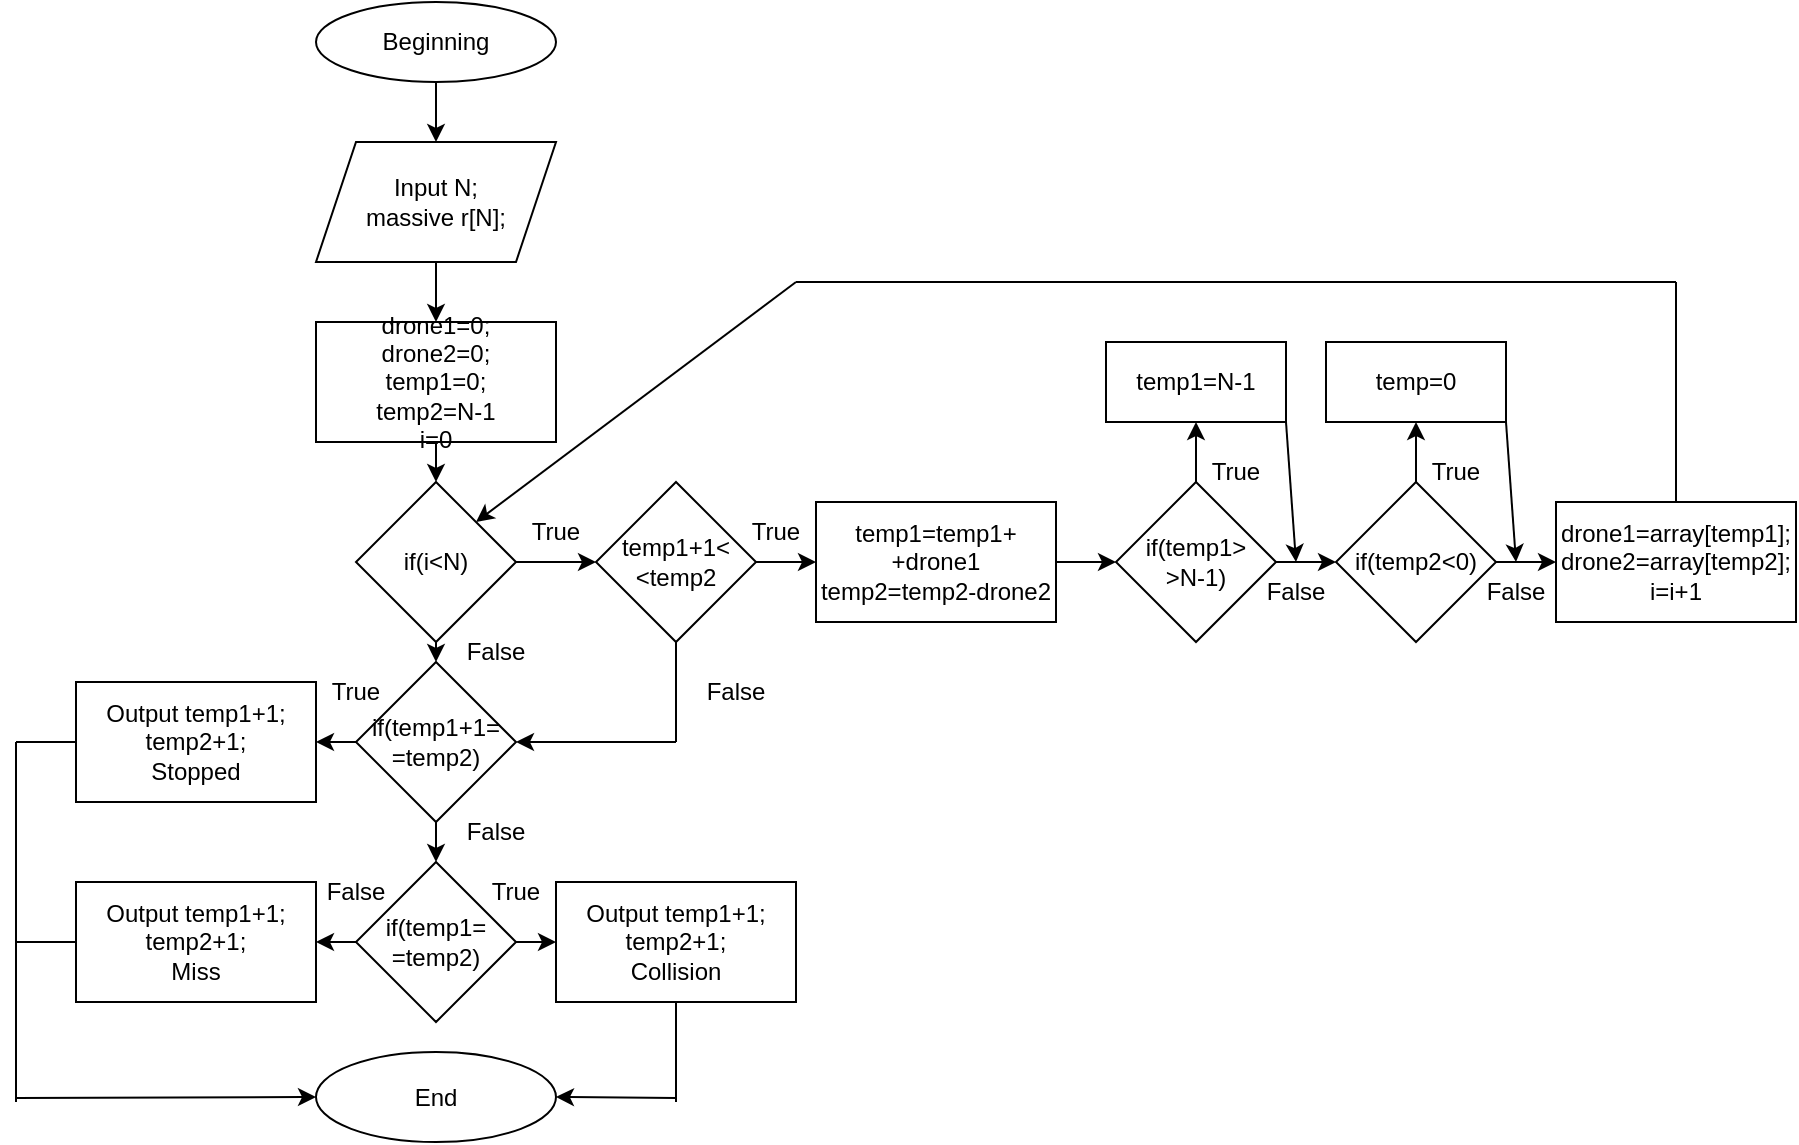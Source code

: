 <mxfile version="22.0.8" type="device">
  <diagram name="Страница — 1" id="SfFSDsZ_rV7SFD0bleZB">
    <mxGraphModel dx="2062" dy="675" grid="1" gridSize="10" guides="1" tooltips="1" connect="1" arrows="1" fold="1" page="1" pageScale="1" pageWidth="827" pageHeight="1169" math="0" shadow="0">
      <root>
        <mxCell id="0" />
        <mxCell id="1" parent="0" />
        <mxCell id="GbCpUBfGiBabSBzfVCPB-1" value="Beginning" style="ellipse;whiteSpace=wrap;html=1;" vertex="1" parent="1">
          <mxGeometry x="70" y="20" width="120" height="40" as="geometry" />
        </mxCell>
        <mxCell id="GbCpUBfGiBabSBzfVCPB-2" value="Input N;&lt;br&gt;massive r[N];" style="shape=parallelogram;perimeter=parallelogramPerimeter;whiteSpace=wrap;html=1;fixedSize=1;" vertex="1" parent="1">
          <mxGeometry x="70" y="90" width="120" height="60" as="geometry" />
        </mxCell>
        <mxCell id="GbCpUBfGiBabSBzfVCPB-3" value="drone1=0;&lt;br&gt;drone2=0;&lt;br&gt;temp1=0;&lt;br&gt;temp2=N-1&lt;br&gt;i=0" style="rounded=0;whiteSpace=wrap;html=1;" vertex="1" parent="1">
          <mxGeometry x="70" y="180" width="120" height="60" as="geometry" />
        </mxCell>
        <mxCell id="GbCpUBfGiBabSBzfVCPB-4" value="if(i&amp;lt;N)" style="rhombus;whiteSpace=wrap;html=1;" vertex="1" parent="1">
          <mxGeometry x="90" y="260" width="80" height="80" as="geometry" />
        </mxCell>
        <mxCell id="GbCpUBfGiBabSBzfVCPB-5" value="temp1+1&amp;lt;&lt;br&gt;&amp;lt;temp2" style="rhombus;whiteSpace=wrap;html=1;" vertex="1" parent="1">
          <mxGeometry x="210" y="260" width="80" height="80" as="geometry" />
        </mxCell>
        <mxCell id="GbCpUBfGiBabSBzfVCPB-6" value="temp1=temp1+&lt;br&gt;+drone1&lt;br&gt;temp2=temp2-drone2" style="rounded=0;whiteSpace=wrap;html=1;" vertex="1" parent="1">
          <mxGeometry x="320" y="270" width="120" height="60" as="geometry" />
        </mxCell>
        <mxCell id="GbCpUBfGiBabSBzfVCPB-12" value="" style="endArrow=classic;html=1;rounded=0;exitX=0.5;exitY=1;exitDx=0;exitDy=0;" edge="1" parent="1" source="GbCpUBfGiBabSBzfVCPB-1">
          <mxGeometry width="50" height="50" relative="1" as="geometry">
            <mxPoint x="120" y="320" as="sourcePoint" />
            <mxPoint x="130" y="90" as="targetPoint" />
          </mxGeometry>
        </mxCell>
        <mxCell id="GbCpUBfGiBabSBzfVCPB-13" value="" style="endArrow=classic;html=1;rounded=0;exitX=0.5;exitY=1;exitDx=0;exitDy=0;entryX=0.5;entryY=0;entryDx=0;entryDy=0;" edge="1" parent="1" source="GbCpUBfGiBabSBzfVCPB-2" target="GbCpUBfGiBabSBzfVCPB-3">
          <mxGeometry width="50" height="50" relative="1" as="geometry">
            <mxPoint x="120" y="320" as="sourcePoint" />
            <mxPoint x="170" y="270" as="targetPoint" />
          </mxGeometry>
        </mxCell>
        <mxCell id="GbCpUBfGiBabSBzfVCPB-14" value="" style="endArrow=classic;html=1;rounded=0;exitX=0.5;exitY=1;exitDx=0;exitDy=0;entryX=0.5;entryY=0;entryDx=0;entryDy=0;" edge="1" parent="1" source="GbCpUBfGiBabSBzfVCPB-3" target="GbCpUBfGiBabSBzfVCPB-4">
          <mxGeometry width="50" height="50" relative="1" as="geometry">
            <mxPoint x="120" y="320" as="sourcePoint" />
            <mxPoint x="170" y="270" as="targetPoint" />
          </mxGeometry>
        </mxCell>
        <mxCell id="GbCpUBfGiBabSBzfVCPB-15" value="" style="endArrow=classic;html=1;rounded=0;exitX=1;exitY=0.5;exitDx=0;exitDy=0;entryX=0;entryY=0.5;entryDx=0;entryDy=0;" edge="1" parent="1" source="GbCpUBfGiBabSBzfVCPB-4" target="GbCpUBfGiBabSBzfVCPB-5">
          <mxGeometry width="50" height="50" relative="1" as="geometry">
            <mxPoint x="120" y="320" as="sourcePoint" />
            <mxPoint x="170" y="270" as="targetPoint" />
          </mxGeometry>
        </mxCell>
        <mxCell id="GbCpUBfGiBabSBzfVCPB-16" value="" style="endArrow=classic;html=1;rounded=0;exitX=1;exitY=0.5;exitDx=0;exitDy=0;entryX=0;entryY=0.5;entryDx=0;entryDy=0;" edge="1" parent="1" source="GbCpUBfGiBabSBzfVCPB-5" target="GbCpUBfGiBabSBzfVCPB-6">
          <mxGeometry width="50" height="50" relative="1" as="geometry">
            <mxPoint x="120" y="320" as="sourcePoint" />
            <mxPoint x="170" y="270" as="targetPoint" />
          </mxGeometry>
        </mxCell>
        <mxCell id="GbCpUBfGiBabSBzfVCPB-22" value="" style="endArrow=classic;html=1;rounded=0;entryX=0.5;entryY=0;entryDx=0;entryDy=0;exitX=0.5;exitY=1;exitDx=0;exitDy=0;" edge="1" parent="1" source="GbCpUBfGiBabSBzfVCPB-4" target="GbCpUBfGiBabSBzfVCPB-53">
          <mxGeometry width="50" height="50" relative="1" as="geometry">
            <mxPoint x="120" y="320" as="sourcePoint" />
            <mxPoint x="60" y="300" as="targetPoint" />
          </mxGeometry>
        </mxCell>
        <mxCell id="GbCpUBfGiBabSBzfVCPB-45" value="if(temp1&amp;gt;&lt;br&gt;&amp;gt;N-1)" style="rhombus;whiteSpace=wrap;html=1;" vertex="1" parent="1">
          <mxGeometry x="470" y="260" width="80" height="80" as="geometry" />
        </mxCell>
        <mxCell id="GbCpUBfGiBabSBzfVCPB-46" value="temp1=N-1" style="rounded=0;whiteSpace=wrap;html=1;" vertex="1" parent="1">
          <mxGeometry x="465" y="190" width="90" height="40" as="geometry" />
        </mxCell>
        <mxCell id="GbCpUBfGiBabSBzfVCPB-47" value="if(temp2&amp;lt;0)" style="rhombus;whiteSpace=wrap;html=1;" vertex="1" parent="1">
          <mxGeometry x="580" y="260" width="80" height="80" as="geometry" />
        </mxCell>
        <mxCell id="GbCpUBfGiBabSBzfVCPB-48" value="temp=0" style="rounded=0;whiteSpace=wrap;html=1;" vertex="1" parent="1">
          <mxGeometry x="575" y="190" width="90" height="40" as="geometry" />
        </mxCell>
        <mxCell id="GbCpUBfGiBabSBzfVCPB-49" value="drone1=array[temp1];&lt;br&gt;drone2=array[temp2];&lt;br&gt;i=i+1" style="rounded=0;whiteSpace=wrap;html=1;" vertex="1" parent="1">
          <mxGeometry x="690" y="270" width="120" height="60" as="geometry" />
        </mxCell>
        <mxCell id="GbCpUBfGiBabSBzfVCPB-51" value="" style="endArrow=none;html=1;rounded=0;entryX=0.5;entryY=1;entryDx=0;entryDy=0;" edge="1" parent="1" target="GbCpUBfGiBabSBzfVCPB-5">
          <mxGeometry width="50" height="50" relative="1" as="geometry">
            <mxPoint x="250" y="390" as="sourcePoint" />
            <mxPoint x="450" y="250" as="targetPoint" />
          </mxGeometry>
        </mxCell>
        <mxCell id="GbCpUBfGiBabSBzfVCPB-53" value="if(temp1+1=&lt;br&gt;=temp2)" style="rhombus;whiteSpace=wrap;html=1;" vertex="1" parent="1">
          <mxGeometry x="90" y="350" width="80" height="80" as="geometry" />
        </mxCell>
        <mxCell id="GbCpUBfGiBabSBzfVCPB-54" value="" style="endArrow=classic;html=1;rounded=0;entryX=1;entryY=0.5;entryDx=0;entryDy=0;" edge="1" parent="1" target="GbCpUBfGiBabSBzfVCPB-53">
          <mxGeometry width="50" height="50" relative="1" as="geometry">
            <mxPoint x="250" y="390" as="sourcePoint" />
            <mxPoint x="450" y="250" as="targetPoint" />
          </mxGeometry>
        </mxCell>
        <mxCell id="GbCpUBfGiBabSBzfVCPB-55" value="" style="endArrow=classic;html=1;rounded=0;entryX=0;entryY=0.5;entryDx=0;entryDy=0;" edge="1" parent="1" target="GbCpUBfGiBabSBzfVCPB-45">
          <mxGeometry width="50" height="50" relative="1" as="geometry">
            <mxPoint x="440" y="300" as="sourcePoint" />
            <mxPoint x="450" y="250" as="targetPoint" />
          </mxGeometry>
        </mxCell>
        <mxCell id="GbCpUBfGiBabSBzfVCPB-56" value="" style="endArrow=classic;html=1;rounded=0;entryX=0.5;entryY=1;entryDx=0;entryDy=0;exitX=0.5;exitY=0;exitDx=0;exitDy=0;" edge="1" parent="1" source="GbCpUBfGiBabSBzfVCPB-45" target="GbCpUBfGiBabSBzfVCPB-46">
          <mxGeometry width="50" height="50" relative="1" as="geometry">
            <mxPoint x="400" y="300" as="sourcePoint" />
            <mxPoint x="450" y="250" as="targetPoint" />
          </mxGeometry>
        </mxCell>
        <mxCell id="GbCpUBfGiBabSBzfVCPB-57" value="" style="endArrow=classic;html=1;rounded=0;entryX=0;entryY=0.5;entryDx=0;entryDy=0;" edge="1" parent="1" target="GbCpUBfGiBabSBzfVCPB-47">
          <mxGeometry width="50" height="50" relative="1" as="geometry">
            <mxPoint x="550" y="300" as="sourcePoint" />
            <mxPoint x="450" y="250" as="targetPoint" />
          </mxGeometry>
        </mxCell>
        <mxCell id="GbCpUBfGiBabSBzfVCPB-58" value="" style="endArrow=classic;html=1;rounded=0;entryX=0.5;entryY=1;entryDx=0;entryDy=0;exitX=0.5;exitY=0;exitDx=0;exitDy=0;" edge="1" parent="1" source="GbCpUBfGiBabSBzfVCPB-47" target="GbCpUBfGiBabSBzfVCPB-48">
          <mxGeometry width="50" height="50" relative="1" as="geometry">
            <mxPoint x="400" y="300" as="sourcePoint" />
            <mxPoint x="450" y="250" as="targetPoint" />
          </mxGeometry>
        </mxCell>
        <mxCell id="GbCpUBfGiBabSBzfVCPB-59" value="" style="endArrow=classic;html=1;rounded=0;entryX=0;entryY=0.5;entryDx=0;entryDy=0;" edge="1" parent="1" target="GbCpUBfGiBabSBzfVCPB-49">
          <mxGeometry width="50" height="50" relative="1" as="geometry">
            <mxPoint x="660" y="300" as="sourcePoint" />
            <mxPoint x="450" y="250" as="targetPoint" />
          </mxGeometry>
        </mxCell>
        <mxCell id="GbCpUBfGiBabSBzfVCPB-60" value="" style="endArrow=classic;html=1;rounded=0;exitX=1;exitY=1;exitDx=0;exitDy=0;" edge="1" parent="1" source="GbCpUBfGiBabSBzfVCPB-46">
          <mxGeometry width="50" height="50" relative="1" as="geometry">
            <mxPoint x="400" y="300" as="sourcePoint" />
            <mxPoint x="560" y="300" as="targetPoint" />
          </mxGeometry>
        </mxCell>
        <mxCell id="GbCpUBfGiBabSBzfVCPB-61" value="" style="endArrow=classic;html=1;rounded=0;exitX=1;exitY=1;exitDx=0;exitDy=0;" edge="1" parent="1" source="GbCpUBfGiBabSBzfVCPB-48">
          <mxGeometry width="50" height="50" relative="1" as="geometry">
            <mxPoint x="400" y="300" as="sourcePoint" />
            <mxPoint x="670" y="300" as="targetPoint" />
          </mxGeometry>
        </mxCell>
        <mxCell id="GbCpUBfGiBabSBzfVCPB-62" value="" style="endArrow=none;html=1;rounded=0;entryX=0.5;entryY=0;entryDx=0;entryDy=0;" edge="1" parent="1" target="GbCpUBfGiBabSBzfVCPB-49">
          <mxGeometry width="50" height="50" relative="1" as="geometry">
            <mxPoint x="750" y="160" as="sourcePoint" />
            <mxPoint x="590" y="250" as="targetPoint" />
          </mxGeometry>
        </mxCell>
        <mxCell id="GbCpUBfGiBabSBzfVCPB-63" value="" style="endArrow=none;html=1;rounded=0;" edge="1" parent="1">
          <mxGeometry width="50" height="50" relative="1" as="geometry">
            <mxPoint x="310" y="160" as="sourcePoint" />
            <mxPoint x="750" y="160" as="targetPoint" />
          </mxGeometry>
        </mxCell>
        <mxCell id="GbCpUBfGiBabSBzfVCPB-64" value="" style="endArrow=classic;html=1;rounded=0;entryX=1;entryY=0;entryDx=0;entryDy=0;" edge="1" parent="1" target="GbCpUBfGiBabSBzfVCPB-4">
          <mxGeometry width="50" height="50" relative="1" as="geometry">
            <mxPoint x="310" y="160" as="sourcePoint" />
            <mxPoint x="590" y="250" as="targetPoint" />
          </mxGeometry>
        </mxCell>
        <mxCell id="GbCpUBfGiBabSBzfVCPB-65" value="Output temp1+1;&lt;br&gt;temp2+1;&lt;br&gt;Stopped" style="rounded=0;whiteSpace=wrap;html=1;" vertex="1" parent="1">
          <mxGeometry x="-50" y="360" width="120" height="60" as="geometry" />
        </mxCell>
        <mxCell id="GbCpUBfGiBabSBzfVCPB-66" value="" style="endArrow=classic;html=1;rounded=0;entryX=1;entryY=0.5;entryDx=0;entryDy=0;exitX=0;exitY=0.5;exitDx=0;exitDy=0;" edge="1" parent="1" source="GbCpUBfGiBabSBzfVCPB-53" target="GbCpUBfGiBabSBzfVCPB-65">
          <mxGeometry width="50" height="50" relative="1" as="geometry">
            <mxPoint x="240" y="400" as="sourcePoint" />
            <mxPoint x="290" y="350" as="targetPoint" />
          </mxGeometry>
        </mxCell>
        <mxCell id="GbCpUBfGiBabSBzfVCPB-67" value="if(temp1=&lt;br&gt;=temp2)" style="rhombus;whiteSpace=wrap;html=1;" vertex="1" parent="1">
          <mxGeometry x="90" y="450" width="80" height="80" as="geometry" />
        </mxCell>
        <mxCell id="GbCpUBfGiBabSBzfVCPB-68" value="Output temp1+1;&lt;br&gt;temp2+1;&lt;br&gt;Miss" style="rounded=0;whiteSpace=wrap;html=1;" vertex="1" parent="1">
          <mxGeometry x="-50" y="460" width="120" height="60" as="geometry" />
        </mxCell>
        <mxCell id="GbCpUBfGiBabSBzfVCPB-69" value="" style="endArrow=classic;html=1;rounded=0;entryX=1;entryY=0.5;entryDx=0;entryDy=0;exitX=0;exitY=0.5;exitDx=0;exitDy=0;" edge="1" parent="1" source="GbCpUBfGiBabSBzfVCPB-67" target="GbCpUBfGiBabSBzfVCPB-68">
          <mxGeometry width="50" height="50" relative="1" as="geometry">
            <mxPoint x="240" y="500" as="sourcePoint" />
            <mxPoint x="290" y="450" as="targetPoint" />
          </mxGeometry>
        </mxCell>
        <mxCell id="GbCpUBfGiBabSBzfVCPB-70" value="Output temp1+1;&lt;br&gt;temp2+1;&lt;br&gt;Collision" style="rounded=0;whiteSpace=wrap;html=1;" vertex="1" parent="1">
          <mxGeometry x="190" y="460" width="120" height="60" as="geometry" />
        </mxCell>
        <mxCell id="GbCpUBfGiBabSBzfVCPB-71" value="" style="endArrow=classic;html=1;rounded=0;entryX=0.5;entryY=0;entryDx=0;entryDy=0;exitX=0.5;exitY=1;exitDx=0;exitDy=0;" edge="1" parent="1" source="GbCpUBfGiBabSBzfVCPB-53" target="GbCpUBfGiBabSBzfVCPB-67">
          <mxGeometry width="50" height="50" relative="1" as="geometry">
            <mxPoint x="240" y="500" as="sourcePoint" />
            <mxPoint x="290" y="450" as="targetPoint" />
          </mxGeometry>
        </mxCell>
        <mxCell id="GbCpUBfGiBabSBzfVCPB-72" value="End" style="ellipse;whiteSpace=wrap;html=1;" vertex="1" parent="1">
          <mxGeometry x="70" y="545" width="120" height="45" as="geometry" />
        </mxCell>
        <mxCell id="GbCpUBfGiBabSBzfVCPB-73" value="" style="endArrow=none;html=1;rounded=0;entryX=0;entryY=0.5;entryDx=0;entryDy=0;" edge="1" parent="1" target="GbCpUBfGiBabSBzfVCPB-65">
          <mxGeometry width="50" height="50" relative="1" as="geometry">
            <mxPoint x="-80" y="390" as="sourcePoint" />
            <mxPoint x="290" y="450" as="targetPoint" />
          </mxGeometry>
        </mxCell>
        <mxCell id="GbCpUBfGiBabSBzfVCPB-74" value="" style="endArrow=none;html=1;rounded=0;" edge="1" parent="1">
          <mxGeometry width="50" height="50" relative="1" as="geometry">
            <mxPoint x="-80" y="570" as="sourcePoint" />
            <mxPoint x="-80" y="390" as="targetPoint" />
          </mxGeometry>
        </mxCell>
        <mxCell id="GbCpUBfGiBabSBzfVCPB-75" value="" style="endArrow=none;html=1;rounded=0;entryX=0;entryY=0.5;entryDx=0;entryDy=0;" edge="1" parent="1" target="GbCpUBfGiBabSBzfVCPB-68">
          <mxGeometry width="50" height="50" relative="1" as="geometry">
            <mxPoint x="-80" y="490" as="sourcePoint" />
            <mxPoint x="290" y="450" as="targetPoint" />
          </mxGeometry>
        </mxCell>
        <mxCell id="GbCpUBfGiBabSBzfVCPB-76" value="" style="endArrow=classic;html=1;rounded=0;entryX=0;entryY=0.5;entryDx=0;entryDy=0;" edge="1" parent="1" target="GbCpUBfGiBabSBzfVCPB-72">
          <mxGeometry width="50" height="50" relative="1" as="geometry">
            <mxPoint x="-80" y="568" as="sourcePoint" />
            <mxPoint x="290" y="450" as="targetPoint" />
          </mxGeometry>
        </mxCell>
        <mxCell id="GbCpUBfGiBabSBzfVCPB-77" value="" style="endArrow=classic;html=1;rounded=0;entryX=0;entryY=0.5;entryDx=0;entryDy=0;exitX=1;exitY=0.5;exitDx=0;exitDy=0;" edge="1" parent="1" source="GbCpUBfGiBabSBzfVCPB-67" target="GbCpUBfGiBabSBzfVCPB-70">
          <mxGeometry width="50" height="50" relative="1" as="geometry">
            <mxPoint x="240" y="500" as="sourcePoint" />
            <mxPoint x="290" y="450" as="targetPoint" />
          </mxGeometry>
        </mxCell>
        <mxCell id="GbCpUBfGiBabSBzfVCPB-78" value="" style="endArrow=none;html=1;rounded=0;entryX=0.5;entryY=1;entryDx=0;entryDy=0;" edge="1" parent="1" target="GbCpUBfGiBabSBzfVCPB-70">
          <mxGeometry width="50" height="50" relative="1" as="geometry">
            <mxPoint x="250" y="570" as="sourcePoint" />
            <mxPoint x="290" y="450" as="targetPoint" />
          </mxGeometry>
        </mxCell>
        <mxCell id="GbCpUBfGiBabSBzfVCPB-79" value="" style="endArrow=classic;html=1;rounded=0;entryX=1;entryY=0.5;entryDx=0;entryDy=0;" edge="1" parent="1" target="GbCpUBfGiBabSBzfVCPB-72">
          <mxGeometry width="50" height="50" relative="1" as="geometry">
            <mxPoint x="250" y="568" as="sourcePoint" />
            <mxPoint x="290" y="450" as="targetPoint" />
          </mxGeometry>
        </mxCell>
        <mxCell id="GbCpUBfGiBabSBzfVCPB-80" value="True" style="text;html=1;strokeColor=none;fillColor=none;align=center;verticalAlign=middle;whiteSpace=wrap;rounded=0;" vertex="1" parent="1">
          <mxGeometry x="140" y="450" width="60" height="30" as="geometry" />
        </mxCell>
        <mxCell id="GbCpUBfGiBabSBzfVCPB-81" value="True" style="text;html=1;strokeColor=none;fillColor=none;align=center;verticalAlign=middle;whiteSpace=wrap;rounded=0;" vertex="1" parent="1">
          <mxGeometry x="60" y="350" width="60" height="30" as="geometry" />
        </mxCell>
        <mxCell id="GbCpUBfGiBabSBzfVCPB-82" value="True" style="text;html=1;strokeColor=none;fillColor=none;align=center;verticalAlign=middle;whiteSpace=wrap;rounded=0;" vertex="1" parent="1">
          <mxGeometry x="610" y="240" width="60" height="30" as="geometry" />
        </mxCell>
        <mxCell id="GbCpUBfGiBabSBzfVCPB-83" value="True" style="text;html=1;strokeColor=none;fillColor=none;align=center;verticalAlign=middle;whiteSpace=wrap;rounded=0;" vertex="1" parent="1">
          <mxGeometry x="500" y="240" width="60" height="30" as="geometry" />
        </mxCell>
        <mxCell id="GbCpUBfGiBabSBzfVCPB-84" value="True" style="text;html=1;strokeColor=none;fillColor=none;align=center;verticalAlign=middle;whiteSpace=wrap;rounded=0;" vertex="1" parent="1">
          <mxGeometry x="270" y="270" width="60" height="30" as="geometry" />
        </mxCell>
        <mxCell id="GbCpUBfGiBabSBzfVCPB-85" value="True" style="text;html=1;strokeColor=none;fillColor=none;align=center;verticalAlign=middle;whiteSpace=wrap;rounded=0;" vertex="1" parent="1">
          <mxGeometry x="160" y="270" width="60" height="30" as="geometry" />
        </mxCell>
        <mxCell id="GbCpUBfGiBabSBzfVCPB-87" value="False" style="text;html=1;strokeColor=none;fillColor=none;align=center;verticalAlign=middle;whiteSpace=wrap;rounded=0;" vertex="1" parent="1">
          <mxGeometry x="130" y="420" width="60" height="30" as="geometry" />
        </mxCell>
        <mxCell id="GbCpUBfGiBabSBzfVCPB-88" value="False" style="text;html=1;strokeColor=none;fillColor=none;align=center;verticalAlign=middle;whiteSpace=wrap;rounded=0;" vertex="1" parent="1">
          <mxGeometry x="60" y="450" width="60" height="30" as="geometry" />
        </mxCell>
        <mxCell id="GbCpUBfGiBabSBzfVCPB-89" value="False" style="text;html=1;strokeColor=none;fillColor=none;align=center;verticalAlign=middle;whiteSpace=wrap;rounded=0;" vertex="1" parent="1">
          <mxGeometry x="640" y="300" width="60" height="30" as="geometry" />
        </mxCell>
        <mxCell id="GbCpUBfGiBabSBzfVCPB-90" value="False" style="text;html=1;strokeColor=none;fillColor=none;align=center;verticalAlign=middle;whiteSpace=wrap;rounded=0;" vertex="1" parent="1">
          <mxGeometry x="530" y="300" width="60" height="30" as="geometry" />
        </mxCell>
        <mxCell id="GbCpUBfGiBabSBzfVCPB-91" value="False" style="text;html=1;strokeColor=none;fillColor=none;align=center;verticalAlign=middle;whiteSpace=wrap;rounded=0;" vertex="1" parent="1">
          <mxGeometry x="250" y="350" width="60" height="30" as="geometry" />
        </mxCell>
        <mxCell id="GbCpUBfGiBabSBzfVCPB-92" value="False" style="text;html=1;strokeColor=none;fillColor=none;align=center;verticalAlign=middle;whiteSpace=wrap;rounded=0;" vertex="1" parent="1">
          <mxGeometry x="130" y="330" width="60" height="30" as="geometry" />
        </mxCell>
      </root>
    </mxGraphModel>
  </diagram>
</mxfile>
